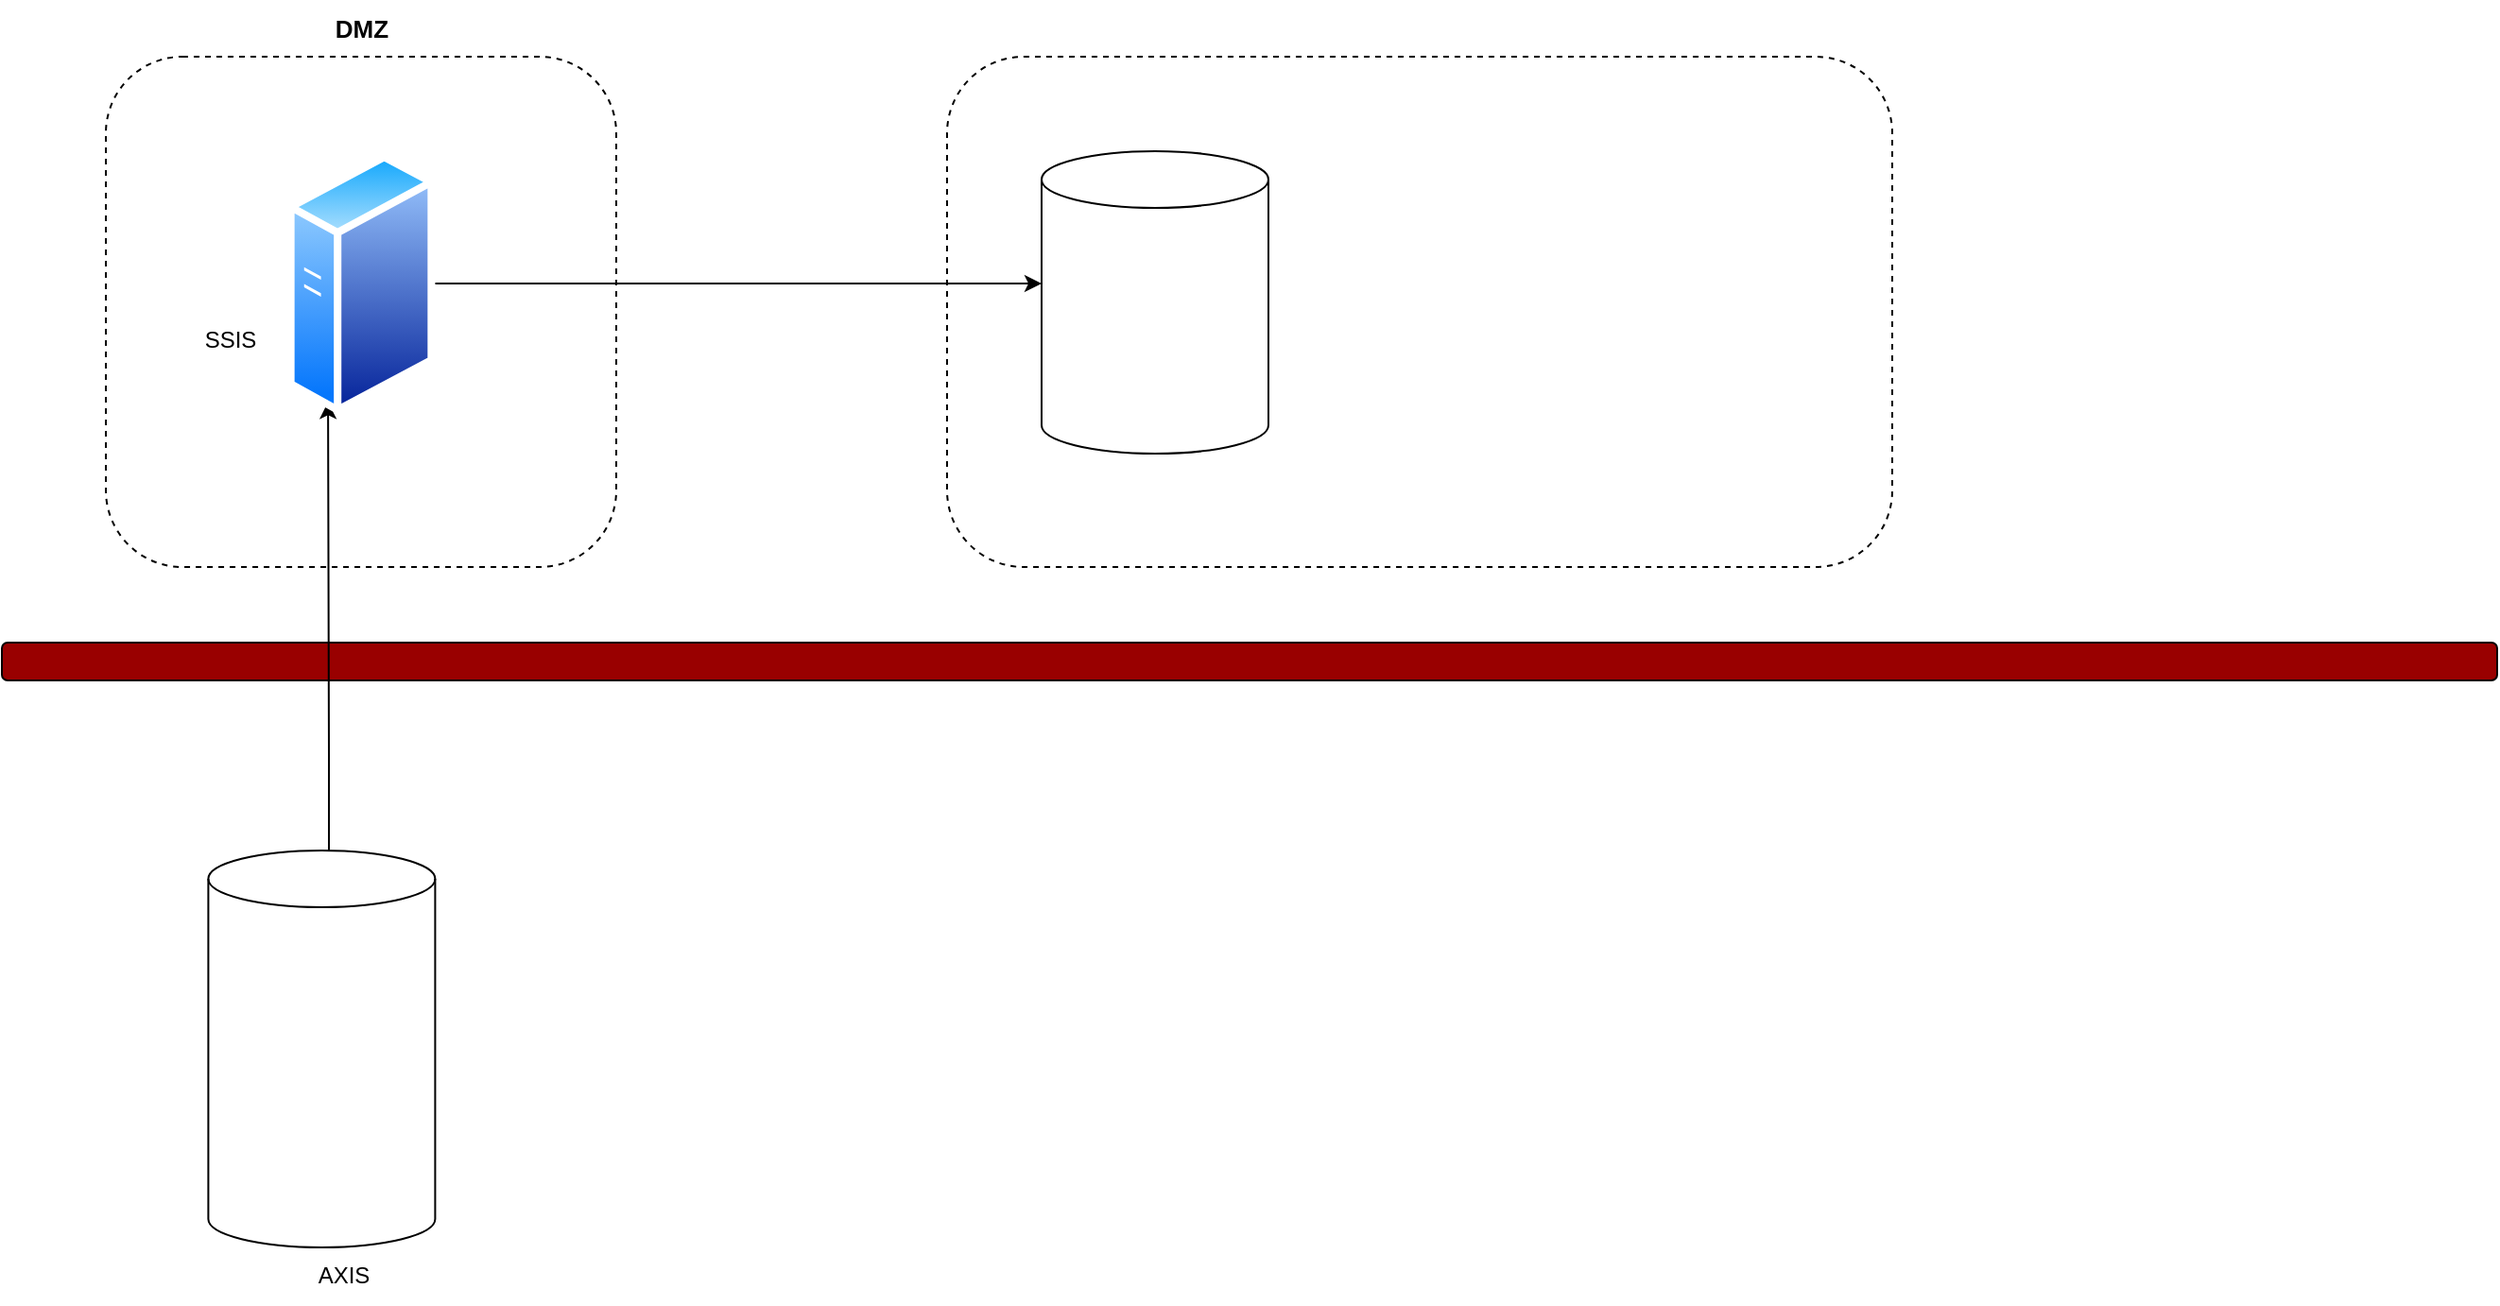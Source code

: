 <mxfile version="16.1.2" type="device"><diagram id="3G9FV_uh4fPM48R7WF7V" name="Page-1"><mxGraphModel dx="1422" dy="794" grid="1" gridSize="10" guides="1" tooltips="1" connect="1" arrows="1" fold="1" page="1" pageScale="1" pageWidth="850" pageHeight="1100" math="0" shadow="0"><root><mxCell id="0"/><mxCell id="1" parent="0"/><mxCell id="AfeFnUyx9cIDHzEVrKFP-2" value="" style="rounded=1;whiteSpace=wrap;html=1;fillColor=#990000;" vertex="1" parent="1"><mxGeometry x="70" y="470" width="1320" height="20" as="geometry"/></mxCell><mxCell id="AfeFnUyx9cIDHzEVrKFP-5" value="" style="rounded=1;whiteSpace=wrap;html=1;fillColor=none;dashed=1;strokeWidth=1;" vertex="1" parent="1"><mxGeometry x="125" y="160" width="270" height="270" as="geometry"/></mxCell><mxCell id="AfeFnUyx9cIDHzEVrKFP-12" style="edgeStyle=orthogonalEdgeStyle;rounded=0;orthogonalLoop=1;jettySize=auto;html=1;entryX=0.25;entryY=1;entryDx=0;entryDy=0;fontSize=13;" edge="1" parent="1" source="AfeFnUyx9cIDHzEVrKFP-1" target="AfeFnUyx9cIDHzEVrKFP-3"><mxGeometry relative="1" as="geometry"><Array as="points"><mxPoint x="243" y="530"/><mxPoint x="243" y="530"/></Array></mxGeometry></mxCell><mxCell id="AfeFnUyx9cIDHzEVrKFP-1" value="" style="shape=cylinder3;whiteSpace=wrap;html=1;boundedLbl=1;backgroundOutline=1;size=15;" vertex="1" parent="1"><mxGeometry x="179.2" y="580" width="120" height="210" as="geometry"/></mxCell><mxCell id="AfeFnUyx9cIDHzEVrKFP-13" style="edgeStyle=orthogonalEdgeStyle;rounded=0;orthogonalLoop=1;jettySize=auto;html=1;fontSize=13;" edge="1" parent="1" source="AfeFnUyx9cIDHzEVrKFP-3" target="AfeFnUyx9cIDHzEVrKFP-8"><mxGeometry relative="1" as="geometry"><Array as="points"><mxPoint x="500" y="280"/><mxPoint x="500" y="280"/></Array></mxGeometry></mxCell><mxCell id="AfeFnUyx9cIDHzEVrKFP-3" value="" style="aspect=fixed;perimeter=ellipsePerimeter;html=1;align=center;shadow=0;dashed=0;spacingTop=3;image;image=img/lib/active_directory/generic_server.svg;" vertex="1" parent="1"><mxGeometry x="220.8" y="210" width="78.4" height="140" as="geometry"/></mxCell><mxCell id="AfeFnUyx9cIDHzEVrKFP-4" value="SSIS" style="text;html=1;strokeColor=none;fillColor=none;align=center;verticalAlign=middle;whiteSpace=wrap;rounded=0;" vertex="1" parent="1"><mxGeometry x="160.8" y="295" width="60" height="30" as="geometry"/></mxCell><mxCell id="AfeFnUyx9cIDHzEVrKFP-6" value="&lt;b&gt;&lt;font style=&quot;font-size: 13px&quot;&gt;DMZ&lt;/font&gt;&lt;/b&gt;" style="text;html=1;strokeColor=none;fillColor=none;align=center;verticalAlign=middle;whiteSpace=wrap;rounded=0;dashed=1;" vertex="1" parent="1"><mxGeometry x="210.5" y="130" width="99" height="30" as="geometry"/></mxCell><mxCell id="AfeFnUyx9cIDHzEVrKFP-7" value="" style="rounded=1;whiteSpace=wrap;html=1;fillColor=none;dashed=1;strokeWidth=1;" vertex="1" parent="1"><mxGeometry x="570" y="160" width="500" height="270" as="geometry"/></mxCell><mxCell id="AfeFnUyx9cIDHzEVrKFP-8" value="" style="shape=cylinder3;whiteSpace=wrap;html=1;boundedLbl=1;backgroundOutline=1;size=15;" vertex="1" parent="1"><mxGeometry x="620" y="210" width="120" height="160" as="geometry"/></mxCell><mxCell id="AfeFnUyx9cIDHzEVrKFP-10" value="AXIS" style="text;html=1;strokeColor=none;fillColor=none;align=center;verticalAlign=middle;whiteSpace=wrap;rounded=0;" vertex="1" parent="1"><mxGeometry x="220.8" y="790" width="60" height="30" as="geometry"/></mxCell></root></mxGraphModel></diagram></mxfile>